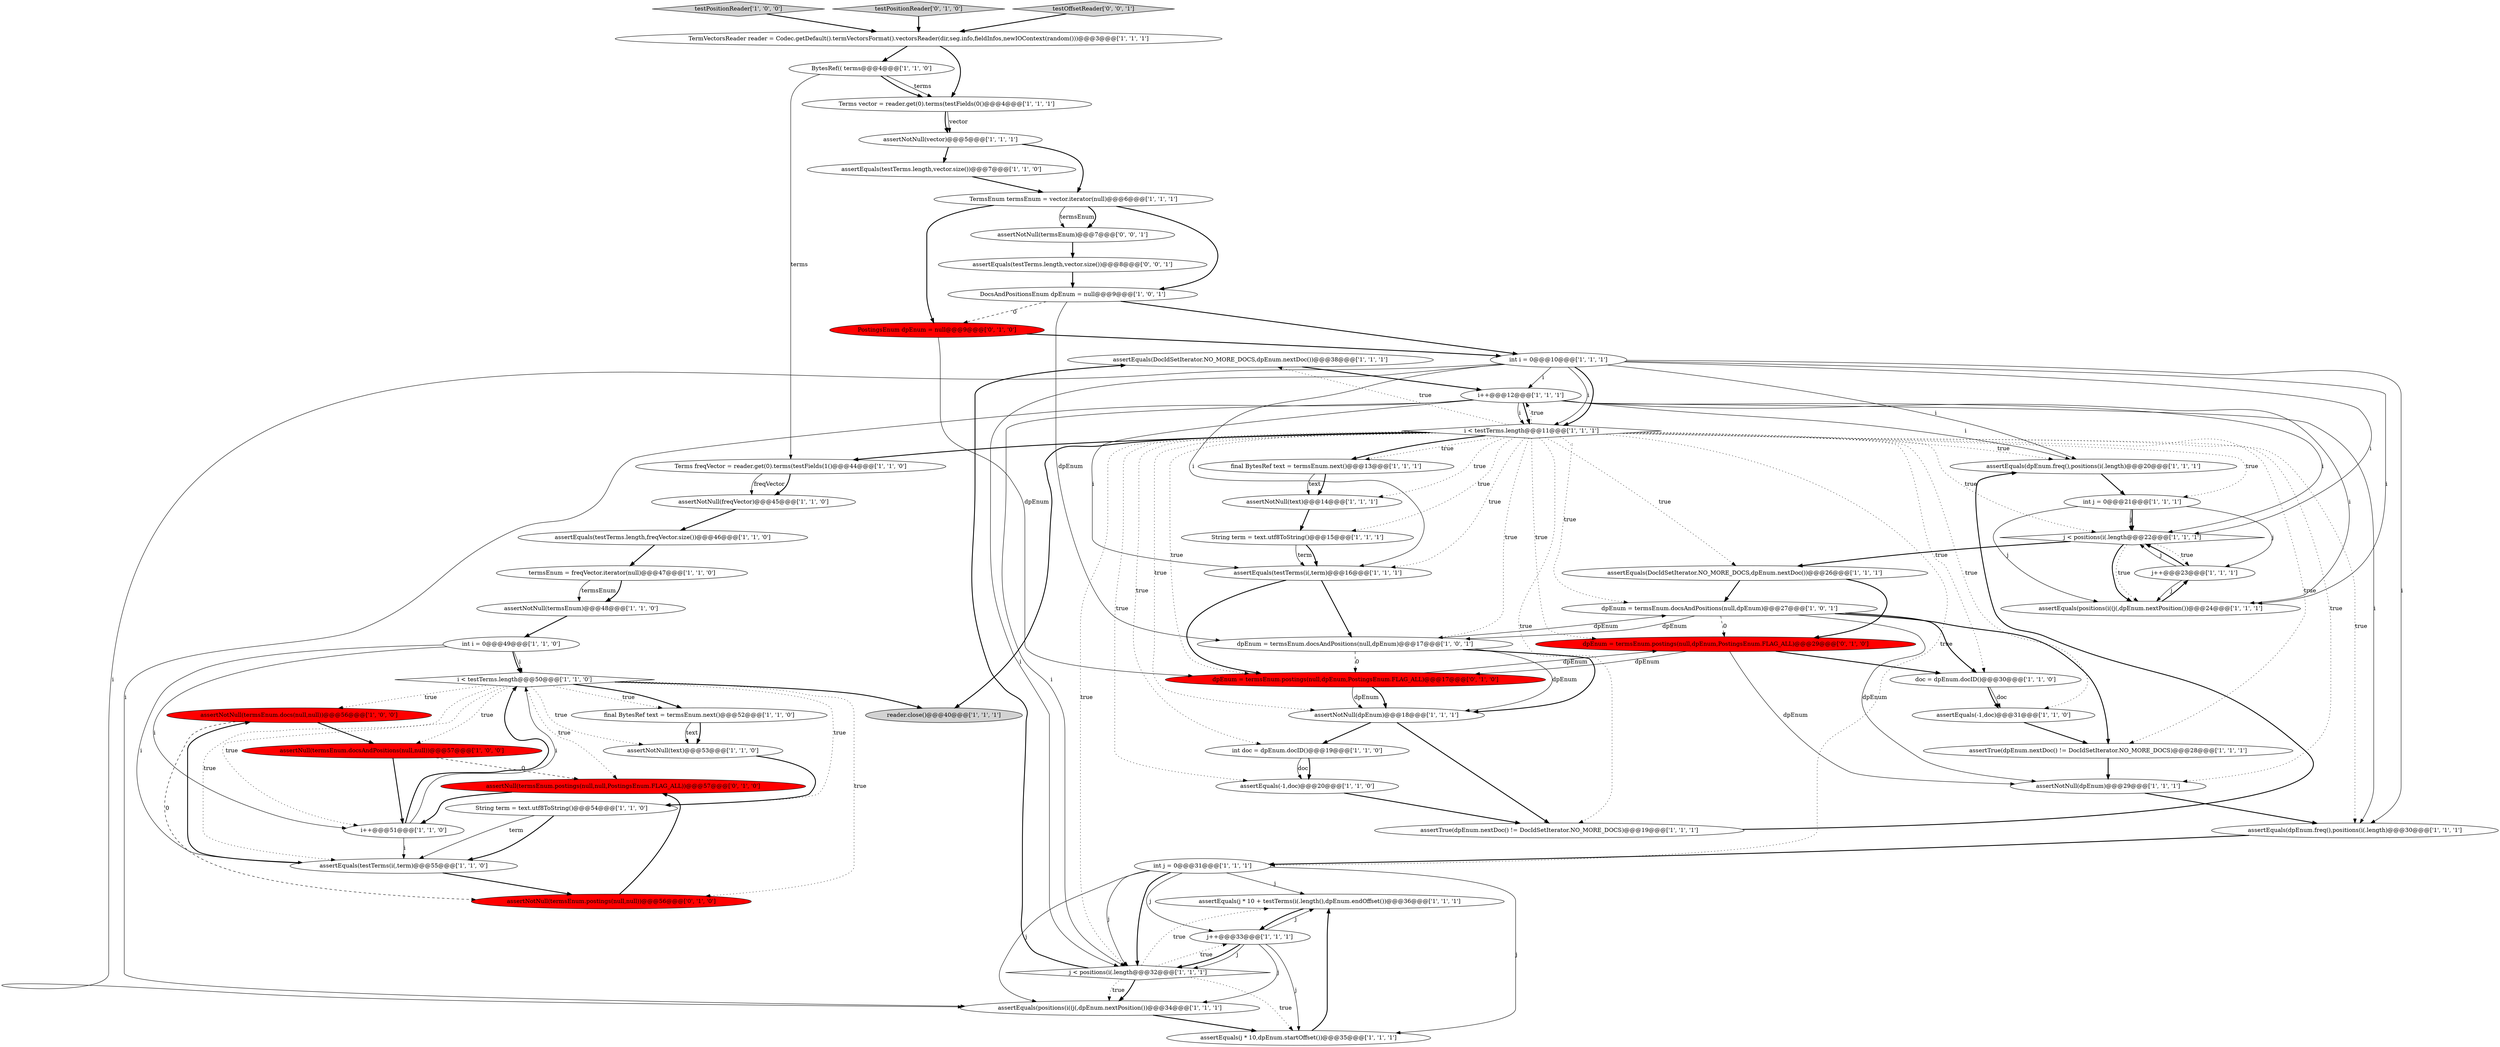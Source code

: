digraph {
34 [style = filled, label = "assertEquals(DocIdSetIterator.NO_MORE_DOCS,dpEnum.nextDoc())@@@38@@@['1', '1', '1']", fillcolor = white, shape = ellipse image = "AAA0AAABBB1BBB"];
3 [style = filled, label = "assertNotNull(text)@@@14@@@['1', '1', '1']", fillcolor = white, shape = ellipse image = "AAA0AAABBB1BBB"];
19 [style = filled, label = "assertEquals(dpEnum.freq(),positions(i(.length)@@@20@@@['1', '1', '1']", fillcolor = white, shape = ellipse image = "AAA0AAABBB1BBB"];
32 [style = filled, label = "assertEquals(j * 10 + testTerms(i(.length(),dpEnum.endOffset())@@@36@@@['1', '1', '1']", fillcolor = white, shape = ellipse image = "AAA0AAABBB1BBB"];
37 [style = filled, label = "DocsAndPositionsEnum dpEnum = null@@@9@@@['1', '0', '1']", fillcolor = white, shape = ellipse image = "AAA0AAABBB1BBB"];
25 [style = filled, label = "assertEquals(testTerms.length,vector.size())@@@7@@@['1', '1', '0']", fillcolor = white, shape = ellipse image = "AAA0AAABBB1BBB"];
23 [style = filled, label = "assertNotNull(termsEnum.docs(null,null))@@@56@@@['1', '0', '0']", fillcolor = red, shape = ellipse image = "AAA1AAABBB1BBB"];
36 [style = filled, label = "TermsEnum termsEnum = vector.iterator(null)@@@6@@@['1', '1', '1']", fillcolor = white, shape = ellipse image = "AAA0AAABBB1BBB"];
21 [style = filled, label = "assertNotNull(vector)@@@5@@@['1', '1', '1']", fillcolor = white, shape = ellipse image = "AAA0AAABBB1BBB"];
16 [style = filled, label = "assertNotNull(dpEnum)@@@29@@@['1', '1', '1']", fillcolor = white, shape = ellipse image = "AAA0AAABBB1BBB"];
0 [style = filled, label = "final BytesRef text = termsEnum.next()@@@13@@@['1', '1', '1']", fillcolor = white, shape = ellipse image = "AAA0AAABBB1BBB"];
8 [style = filled, label = "int i = 0@@@10@@@['1', '1', '1']", fillcolor = white, shape = ellipse image = "AAA0AAABBB1BBB"];
52 [style = filled, label = "TermVectorsReader reader = Codec.getDefault().termVectorsFormat().vectorsReader(dir,seg.info,fieldInfos,newIOContext(random()))@@@3@@@['1', '1', '1']", fillcolor = white, shape = ellipse image = "AAA0AAABBB1BBB"];
42 [style = filled, label = "j < positions(i(.length@@@22@@@['1', '1', '1']", fillcolor = white, shape = diamond image = "AAA0AAABBB1BBB"];
31 [style = filled, label = "j++@@@33@@@['1', '1', '1']", fillcolor = white, shape = ellipse image = "AAA0AAABBB1BBB"];
43 [style = filled, label = "assertEquals(testTerms.length,freqVector.size())@@@46@@@['1', '1', '0']", fillcolor = white, shape = ellipse image = "AAA0AAABBB1BBB"];
40 [style = filled, label = "i++@@@12@@@['1', '1', '1']", fillcolor = white, shape = ellipse image = "AAA0AAABBB1BBB"];
39 [style = filled, label = "i < testTerms.length@@@50@@@['1', '1', '0']", fillcolor = white, shape = diamond image = "AAA0AAABBB1BBB"];
54 [style = filled, label = "assertNull(termsEnum.postings(null,null,PostingsEnum.FLAG_ALL))@@@57@@@['0', '1', '0']", fillcolor = red, shape = ellipse image = "AAA1AAABBB2BBB"];
35 [style = filled, label = "dpEnum = termsEnum.docsAndPositions(null,dpEnum)@@@17@@@['1', '0', '1']", fillcolor = white, shape = ellipse image = "AAA0AAABBB1BBB"];
5 [style = filled, label = "BytesRef(( terms@@@4@@@['1', '1', '0']", fillcolor = white, shape = ellipse image = "AAA0AAABBB1BBB"];
10 [style = filled, label = "testPositionReader['1', '0', '0']", fillcolor = lightgray, shape = diamond image = "AAA0AAABBB1BBB"];
18 [style = filled, label = "assertEquals(testTerms(i(,term)@@@16@@@['1', '1', '1']", fillcolor = white, shape = ellipse image = "AAA0AAABBB1BBB"];
24 [style = filled, label = "String term = text.utf8ToString()@@@15@@@['1', '1', '1']", fillcolor = white, shape = ellipse image = "AAA0AAABBB1BBB"];
22 [style = filled, label = "doc = dpEnum.docID()@@@30@@@['1', '1', '0']", fillcolor = white, shape = ellipse image = "AAA0AAABBB1BBB"];
4 [style = filled, label = "int j = 0@@@31@@@['1', '1', '1']", fillcolor = white, shape = ellipse image = "AAA0AAABBB1BBB"];
56 [style = filled, label = "dpEnum = termsEnum.postings(null,dpEnum,PostingsEnum.FLAG_ALL)@@@17@@@['0', '1', '0']", fillcolor = red, shape = ellipse image = "AAA1AAABBB2BBB"];
58 [style = filled, label = "testPositionReader['0', '1', '0']", fillcolor = lightgray, shape = diamond image = "AAA0AAABBB2BBB"];
15 [style = filled, label = "assertNotNull(dpEnum)@@@18@@@['1', '1', '1']", fillcolor = white, shape = ellipse image = "AAA0AAABBB1BBB"];
9 [style = filled, label = "assertEquals(j * 10,dpEnum.startOffset())@@@35@@@['1', '1', '1']", fillcolor = white, shape = ellipse image = "AAA0AAABBB1BBB"];
1 [style = filled, label = "assertEquals(-1,doc)@@@20@@@['1', '1', '0']", fillcolor = white, shape = ellipse image = "AAA0AAABBB1BBB"];
6 [style = filled, label = "assertEquals(testTerms(i(,term)@@@55@@@['1', '1', '0']", fillcolor = white, shape = ellipse image = "AAA0AAABBB1BBB"];
62 [style = filled, label = "assertNotNull(termsEnum)@@@7@@@['0', '0', '1']", fillcolor = white, shape = ellipse image = "AAA0AAABBB3BBB"];
27 [style = filled, label = "int j = 0@@@21@@@['1', '1', '1']", fillcolor = white, shape = ellipse image = "AAA0AAABBB1BBB"];
28 [style = filled, label = "assertEquals(positions(i((j(,dpEnum.nextPosition())@@@34@@@['1', '1', '1']", fillcolor = white, shape = ellipse image = "AAA0AAABBB1BBB"];
48 [style = filled, label = "j++@@@23@@@['1', '1', '1']", fillcolor = white, shape = ellipse image = "AAA0AAABBB1BBB"];
33 [style = filled, label = "assertEquals(dpEnum.freq(),positions(i(.length)@@@30@@@['1', '1', '1']", fillcolor = white, shape = ellipse image = "AAA0AAABBB1BBB"];
14 [style = filled, label = "int i = 0@@@49@@@['1', '1', '0']", fillcolor = white, shape = ellipse image = "AAA0AAABBB1BBB"];
41 [style = filled, label = "String term = text.utf8ToString()@@@54@@@['1', '1', '0']", fillcolor = white, shape = ellipse image = "AAA0AAABBB1BBB"];
47 [style = filled, label = "Terms vector = reader.get(0).terms(testFields(0()@@@4@@@['1', '1', '1']", fillcolor = white, shape = ellipse image = "AAA0AAABBB1BBB"];
51 [style = filled, label = "int doc = dpEnum.docID()@@@19@@@['1', '1', '0']", fillcolor = white, shape = ellipse image = "AAA0AAABBB1BBB"];
55 [style = filled, label = "PostingsEnum dpEnum = null@@@9@@@['0', '1', '0']", fillcolor = red, shape = ellipse image = "AAA1AAABBB2BBB"];
26 [style = filled, label = "assertNull(termsEnum.docsAndPositions(null,null))@@@57@@@['1', '0', '0']", fillcolor = red, shape = ellipse image = "AAA1AAABBB1BBB"];
59 [style = filled, label = "assertNotNull(termsEnum.postings(null,null))@@@56@@@['0', '1', '0']", fillcolor = red, shape = ellipse image = "AAA1AAABBB2BBB"];
30 [style = filled, label = "assertNotNull(text)@@@53@@@['1', '1', '0']", fillcolor = white, shape = ellipse image = "AAA0AAABBB1BBB"];
49 [style = filled, label = "j < positions(i(.length@@@32@@@['1', '1', '1']", fillcolor = white, shape = diamond image = "AAA0AAABBB1BBB"];
13 [style = filled, label = "assertNotNull(freqVector)@@@45@@@['1', '1', '0']", fillcolor = white, shape = ellipse image = "AAA0AAABBB1BBB"];
46 [style = filled, label = "i < testTerms.length@@@11@@@['1', '1', '1']", fillcolor = white, shape = diamond image = "AAA0AAABBB1BBB"];
50 [style = filled, label = "i++@@@51@@@['1', '1', '0']", fillcolor = white, shape = ellipse image = "AAA0AAABBB1BBB"];
61 [style = filled, label = "testOffsetReader['0', '0', '1']", fillcolor = lightgray, shape = diamond image = "AAA0AAABBB3BBB"];
2 [style = filled, label = "assertNotNull(termsEnum)@@@48@@@['1', '1', '0']", fillcolor = white, shape = ellipse image = "AAA0AAABBB1BBB"];
20 [style = filled, label = "assertEquals(positions(i((j(,dpEnum.nextPosition())@@@24@@@['1', '1', '1']", fillcolor = white, shape = ellipse image = "AAA0AAABBB1BBB"];
57 [style = filled, label = "dpEnum = termsEnum.postings(null,dpEnum,PostingsEnum.FLAG_ALL)@@@29@@@['0', '1', '0']", fillcolor = red, shape = ellipse image = "AAA1AAABBB2BBB"];
60 [style = filled, label = "assertEquals(testTerms.length,vector.size())@@@8@@@['0', '0', '1']", fillcolor = white, shape = ellipse image = "AAA0AAABBB3BBB"];
29 [style = filled, label = "final BytesRef text = termsEnum.next()@@@52@@@['1', '1', '0']", fillcolor = white, shape = ellipse image = "AAA0AAABBB1BBB"];
44 [style = filled, label = "dpEnum = termsEnum.docsAndPositions(null,dpEnum)@@@27@@@['1', '0', '1']", fillcolor = white, shape = ellipse image = "AAA0AAABBB1BBB"];
53 [style = filled, label = "assertTrue(dpEnum.nextDoc() != DocIdSetIterator.NO_MORE_DOCS)@@@19@@@['1', '1', '1']", fillcolor = white, shape = ellipse image = "AAA0AAABBB1BBB"];
7 [style = filled, label = "reader.close()@@@40@@@['1', '1', '1']", fillcolor = lightgray, shape = ellipse image = "AAA0AAABBB1BBB"];
11 [style = filled, label = "assertEquals(-1,doc)@@@31@@@['1', '1', '0']", fillcolor = white, shape = ellipse image = "AAA0AAABBB1BBB"];
45 [style = filled, label = "assertTrue(dpEnum.nextDoc() != DocIdSetIterator.NO_MORE_DOCS)@@@28@@@['1', '1', '1']", fillcolor = white, shape = ellipse image = "AAA0AAABBB1BBB"];
12 [style = filled, label = "Terms freqVector = reader.get(0).terms(testFields(1()@@@44@@@['1', '1', '0']", fillcolor = white, shape = ellipse image = "AAA0AAABBB1BBB"];
38 [style = filled, label = "assertEquals(DocIdSetIterator.NO_MORE_DOCS,dpEnum.nextDoc())@@@26@@@['1', '1', '1']", fillcolor = white, shape = ellipse image = "AAA0AAABBB1BBB"];
17 [style = filled, label = "termsEnum = freqVector.iterator(null)@@@47@@@['1', '1', '0']", fillcolor = white, shape = ellipse image = "AAA0AAABBB1BBB"];
46->53 [style = dotted, label="true"];
46->0 [style = bold, label=""];
38->44 [style = bold, label=""];
3->24 [style = bold, label=""];
29->30 [style = bold, label=""];
56->57 [style = solid, label="dpEnum"];
48->42 [style = solid, label="j"];
26->54 [style = dashed, label="0"];
28->9 [style = bold, label=""];
56->15 [style = bold, label=""];
46->24 [style = dotted, label="true"];
8->20 [style = solid, label="i"];
51->1 [style = bold, label=""];
40->42 [style = solid, label="i"];
56->15 [style = solid, label="dpEnum"];
57->16 [style = solid, label="dpEnum"];
36->55 [style = bold, label=""];
29->30 [style = solid, label="text"];
53->19 [style = bold, label=""];
52->47 [style = bold, label=""];
21->36 [style = bold, label=""];
46->49 [style = dotted, label="true"];
20->48 [style = bold, label=""];
2->14 [style = bold, label=""];
46->7 [style = bold, label=""];
51->1 [style = solid, label="doc"];
42->48 [style = dotted, label="true"];
44->57 [style = dashed, label="0"];
18->35 [style = bold, label=""];
46->0 [style = dotted, label="true"];
31->28 [style = solid, label="j"];
36->62 [style = solid, label="termsEnum"];
46->18 [style = dotted, label="true"];
8->28 [style = solid, label="i"];
5->47 [style = solid, label="terms"];
59->54 [style = bold, label=""];
39->29 [style = bold, label=""];
4->49 [style = solid, label="j"];
0->3 [style = bold, label=""];
8->49 [style = solid, label="i"];
46->40 [style = dotted, label="true"];
30->41 [style = bold, label=""];
27->48 [style = solid, label="j"];
25->36 [style = bold, label=""];
5->12 [style = solid, label="terms"];
62->60 [style = bold, label=""];
9->32 [style = bold, label=""];
8->46 [style = solid, label="i"];
61->52 [style = bold, label=""];
12->13 [style = solid, label="freqVector"];
24->18 [style = solid, label="term"];
55->56 [style = solid, label="dpEnum"];
46->3 [style = dotted, label="true"];
39->26 [style = dotted, label="true"];
35->56 [style = dashed, label="0"];
18->56 [style = bold, label=""];
41->6 [style = bold, label=""];
17->2 [style = solid, label="termsEnum"];
14->50 [style = solid, label="i"];
21->25 [style = bold, label=""];
46->33 [style = dotted, label="true"];
23->59 [style = dashed, label="0"];
24->18 [style = bold, label=""];
50->39 [style = bold, label=""];
38->57 [style = bold, label=""];
39->29 [style = dotted, label="true"];
36->62 [style = bold, label=""];
14->6 [style = solid, label="i"];
52->5 [style = bold, label=""];
46->16 [style = dotted, label="true"];
17->2 [style = bold, label=""];
27->42 [style = solid, label="j"];
39->7 [style = bold, label=""];
31->32 [style = solid, label="j"];
16->33 [style = bold, label=""];
13->43 [style = bold, label=""];
8->19 [style = solid, label="i"];
46->45 [style = dotted, label="true"];
44->22 [style = bold, label=""];
36->37 [style = bold, label=""];
37->55 [style = dashed, label="0"];
40->28 [style = solid, label="i"];
57->56 [style = solid, label="dpEnum"];
14->39 [style = bold, label=""];
44->45 [style = bold, label=""];
42->38 [style = bold, label=""];
22->11 [style = bold, label=""];
32->31 [style = bold, label=""];
50->39 [style = solid, label="i"];
40->19 [style = solid, label="i"];
60->37 [style = bold, label=""];
34->40 [style = bold, label=""];
35->15 [style = bold, label=""];
4->32 [style = solid, label="j"];
46->35 [style = dotted, label="true"];
39->50 [style = dotted, label="true"];
6->23 [style = bold, label=""];
40->46 [style = solid, label="i"];
33->4 [style = bold, label=""];
50->6 [style = solid, label="i"];
49->9 [style = dotted, label="true"];
15->53 [style = bold, label=""];
49->28 [style = bold, label=""];
45->16 [style = bold, label=""];
8->33 [style = solid, label="i"];
31->49 [style = bold, label=""];
40->18 [style = solid, label="i"];
39->30 [style = dotted, label="true"];
40->20 [style = solid, label="i"];
46->19 [style = dotted, label="true"];
4->28 [style = solid, label="j"];
31->9 [style = solid, label="j"];
39->23 [style = dotted, label="true"];
12->13 [style = bold, label=""];
43->17 [style = bold, label=""];
4->9 [style = solid, label="j"];
44->16 [style = solid, label="dpEnum"];
49->28 [style = dotted, label="true"];
46->51 [style = dotted, label="true"];
39->59 [style = dotted, label="true"];
4->31 [style = solid, label="j"];
48->20 [style = solid, label="j"];
42->20 [style = dotted, label="true"];
46->56 [style = dotted, label="true"];
44->35 [style = solid, label="dpEnum"];
47->21 [style = bold, label=""];
46->11 [style = dotted, label="true"];
37->8 [style = bold, label=""];
46->38 [style = dotted, label="true"];
31->49 [style = solid, label="j"];
6->59 [style = bold, label=""];
46->22 [style = dotted, label="true"];
46->57 [style = dotted, label="true"];
8->42 [style = solid, label="i"];
39->54 [style = dotted, label="true"];
46->4 [style = dotted, label="true"];
47->21 [style = solid, label="vector"];
39->6 [style = dotted, label="true"];
46->1 [style = dotted, label="true"];
46->12 [style = bold, label=""];
40->33 [style = solid, label="i"];
8->18 [style = solid, label="i"];
42->20 [style = bold, label=""];
11->45 [style = bold, label=""];
23->26 [style = bold, label=""];
27->20 [style = solid, label="j"];
8->40 [style = solid, label="i"];
49->31 [style = dotted, label="true"];
41->6 [style = solid, label="term"];
40->49 [style = solid, label="i"];
37->35 [style = solid, label="dpEnum"];
46->44 [style = dotted, label="true"];
49->34 [style = bold, label=""];
48->42 [style = bold, label=""];
14->39 [style = solid, label="i"];
10->52 [style = bold, label=""];
35->44 [style = solid, label="dpEnum"];
22->11 [style = solid, label="doc"];
46->27 [style = dotted, label="true"];
27->42 [style = bold, label=""];
40->46 [style = bold, label=""];
54->50 [style = bold, label=""];
5->47 [style = bold, label=""];
46->34 [style = dotted, label="true"];
8->46 [style = bold, label=""];
4->49 [style = bold, label=""];
26->50 [style = bold, label=""];
0->3 [style = solid, label="text"];
19->27 [style = bold, label=""];
39->41 [style = dotted, label="true"];
46->42 [style = dotted, label="true"];
58->52 [style = bold, label=""];
57->22 [style = bold, label=""];
46->15 [style = dotted, label="true"];
49->32 [style = dotted, label="true"];
55->8 [style = bold, label=""];
1->53 [style = bold, label=""];
35->15 [style = solid, label="dpEnum"];
15->51 [style = bold, label=""];
}
